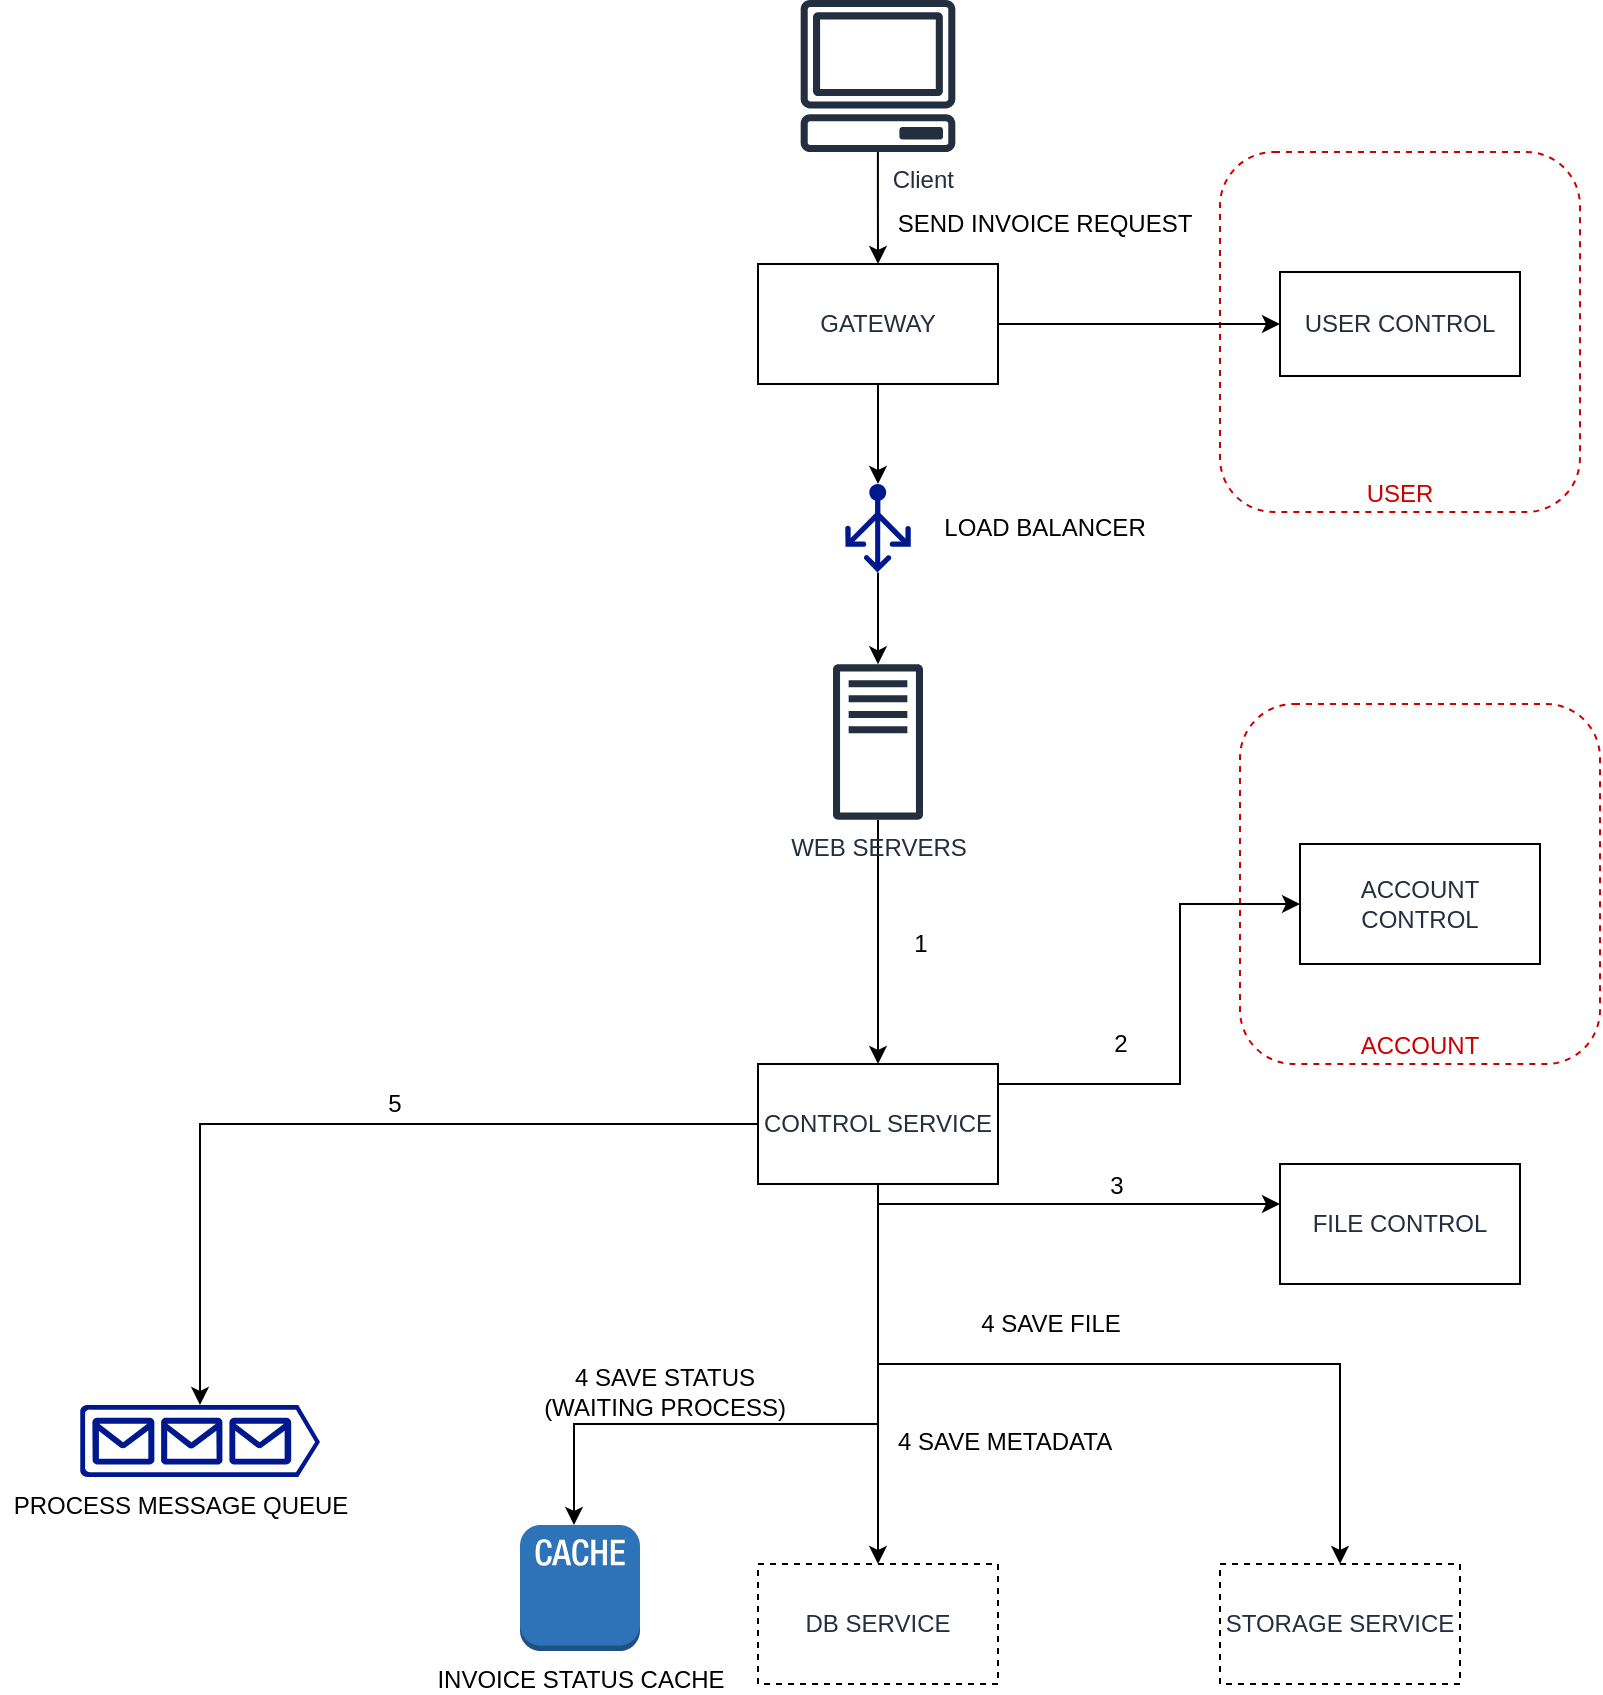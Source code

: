 <mxfile version="14.8.5" type="device"><diagram id="HmfbjTcSVrsu-pOPq0Ie" name="Page-1"><mxGraphModel dx="359" dy="632" grid="1" gridSize="10" guides="1" tooltips="1" connect="1" arrows="1" fold="1" page="1" pageScale="1" pageWidth="850" pageHeight="1100" math="0" shadow="0"><root><mxCell id="0"/><mxCell id="1" parent="0"/><mxCell id="KCQRLW91igwachDJutya-138" value="ACCOUNT" style="rounded=1;whiteSpace=wrap;html=1;fillColor=#ffffff;verticalAlign=bottom;dashed=1;strokeColor=#CC0000;fontColor=#CC0000;" parent="1" vertex="1"><mxGeometry x="1473" y="380" width="180" height="180" as="geometry"/></mxCell><mxCell id="KCQRLW91igwachDJutya-137" value="USER" style="rounded=1;whiteSpace=wrap;html=1;fillColor=#ffffff;verticalAlign=bottom;dashed=1;strokeColor=#CC0000;fontColor=#CC0000;" parent="1" vertex="1"><mxGeometry x="1463" y="104" width="180" height="180" as="geometry"/></mxCell><mxCell id="KCQRLW91igwachDJutya-81" value="" style="edgeStyle=orthogonalEdgeStyle;rounded=0;orthogonalLoop=1;jettySize=auto;html=1;" parent="1" source="KCQRLW91igwachDJutya-82" target="KCQRLW91igwachDJutya-94" edge="1"><mxGeometry relative="1" as="geometry"/></mxCell><mxCell id="KCQRLW91igwachDJutya-82" value="WEB SERVERS" style="outlineConnect=0;fontColor=#232F3E;gradientColor=none;fillColor=#232F3E;strokeColor=none;dashed=0;verticalLabelPosition=bottom;verticalAlign=top;align=center;html=1;fontSize=12;fontStyle=0;aspect=fixed;pointerEvents=1;shape=mxgraph.aws4.traditional_server;" parent="1" vertex="1"><mxGeometry x="1269.5" y="360" width="45" height="78" as="geometry"/></mxCell><mxCell id="KCQRLW91igwachDJutya-83" value="" style="edgeStyle=orthogonalEdgeStyle;rounded=0;orthogonalLoop=1;jettySize=auto;html=1;" parent="1" source="KCQRLW91igwachDJutya-84" target="KCQRLW91igwachDJutya-86" edge="1"><mxGeometry relative="1" as="geometry"/></mxCell><mxCell id="KCQRLW91igwachDJutya-84" value="Client" style="outlineConnect=0;fontColor=#232F3E;gradientColor=none;fillColor=#232F3E;strokeColor=none;dashed=0;verticalLabelPosition=bottom;verticalAlign=top;align=right;html=1;fontSize=12;fontStyle=0;aspect=fixed;pointerEvents=1;shape=mxgraph.aws4.client;" parent="1" vertex="1"><mxGeometry x="1253" y="28" width="78" height="76" as="geometry"/></mxCell><mxCell id="KCQRLW91igwachDJutya-116" value="" style="edgeStyle=orthogonalEdgeStyle;rounded=0;orthogonalLoop=1;jettySize=auto;html=1;" parent="1" source="KCQRLW91igwachDJutya-86" target="KCQRLW91igwachDJutya-115" edge="1"><mxGeometry relative="1" as="geometry"/></mxCell><mxCell id="KCQRLW91igwachDJutya-86" value="GATEWAY" style="whiteSpace=wrap;html=1;dashed=0;fontColor=#232F3E;fontStyle=0;verticalAlign=middle;" parent="1" vertex="1"><mxGeometry x="1232" y="160" width="120" height="60" as="geometry"/></mxCell><mxCell id="KCQRLW91igwachDJutya-90" value="" style="edgeStyle=orthogonalEdgeStyle;rounded=0;orthogonalLoop=1;jettySize=auto;html=1;exitX=1;exitY=0.5;exitDx=0;exitDy=0;" parent="1" source="KCQRLW91igwachDJutya-86" target="KCQRLW91igwachDJutya-96" edge="1"><mxGeometry relative="1" as="geometry"/></mxCell><mxCell id="KCQRLW91igwachDJutya-92" value="" style="edgeStyle=orthogonalEdgeStyle;rounded=0;orthogonalLoop=1;jettySize=auto;html=1;entryX=0.5;entryY=0;entryDx=0;entryDy=0;entryPerimeter=0;" parent="1" source="KCQRLW91igwachDJutya-94" target="KCQRLW91igwachDJutya-105" edge="1"><mxGeometry relative="1" as="geometry"><mxPoint x="1173" y="590" as="targetPoint"/></mxGeometry></mxCell><mxCell id="KCQRLW91igwachDJutya-93" style="edgeStyle=orthogonalEdgeStyle;rounded=0;orthogonalLoop=1;jettySize=auto;html=1;entryX=0.5;entryY=0;entryDx=0;entryDy=0;" parent="1" source="KCQRLW91igwachDJutya-94" target="KCQRLW91igwachDJutya-141" edge="1"><mxGeometry relative="1" as="geometry"><mxPoint x="1472.0" y="741.575" as="targetPoint"/><Array as="points"><mxPoint x="1292" y="710"/><mxPoint x="1523" y="710"/></Array></mxGeometry></mxCell><mxCell id="KCQRLW91igwachDJutya-119" value="" style="edgeStyle=orthogonalEdgeStyle;rounded=0;orthogonalLoop=1;jettySize=auto;html=1;" parent="1" source="KCQRLW91igwachDJutya-94" target="KCQRLW91igwachDJutya-98" edge="1"><mxGeometry relative="1" as="geometry"><Array as="points"><mxPoint x="1463" y="630"/><mxPoint x="1463" y="630"/></Array></mxGeometry></mxCell><mxCell id="KCQRLW91igwachDJutya-127" style="edgeStyle=orthogonalEdgeStyle;rounded=0;orthogonalLoop=1;jettySize=auto;html=1;entryX=0.5;entryY=0;entryDx=0;entryDy=0;" parent="1" source="KCQRLW91igwachDJutya-94" target="KCQRLW91igwachDJutya-126" edge="1"><mxGeometry relative="1" as="geometry"/></mxCell><mxCell id="KCQRLW91igwachDJutya-134" value="" style="edgeStyle=orthogonalEdgeStyle;rounded=0;orthogonalLoop=1;jettySize=auto;html=1;" parent="1" source="KCQRLW91igwachDJutya-94" target="KCQRLW91igwachDJutya-133" edge="1"><mxGeometry relative="1" as="geometry"><Array as="points"><mxPoint x="1443" y="570"/><mxPoint x="1443" y="480"/></Array></mxGeometry></mxCell><mxCell id="KCQRLW91igwachDJutya-94" value="CONTROL SERVICE" style="whiteSpace=wrap;html=1;dashed=0;fontColor=#232F3E;fontStyle=0;verticalAlign=middle;" parent="1" vertex="1"><mxGeometry x="1232" y="560" width="120" height="60" as="geometry"/></mxCell><mxCell id="KCQRLW91igwachDJutya-96" value="USER CONTROL " style="whiteSpace=wrap;html=1;dashed=0;fontColor=#232F3E;fontStyle=0;verticalAlign=middle;" parent="1" vertex="1"><mxGeometry x="1493" y="164" width="120" height="52" as="geometry"/></mxCell><mxCell id="KCQRLW91igwachDJutya-98" value="FILE CONTROL " style="whiteSpace=wrap;html=1;dashed=0;fontColor=#232F3E;fontStyle=0;verticalAlign=middle;" parent="1" vertex="1"><mxGeometry x="1493" y="610" width="120" height="60" as="geometry"/></mxCell><mxCell id="KCQRLW91igwachDJutya-101" value="SEND INVOICE REQUEST" style="text;html=1;align=center;verticalAlign=middle;resizable=0;points=[];autosize=1;strokeColor=none;" parent="1" vertex="1"><mxGeometry x="1294.5" y="130" width="160" height="20" as="geometry"/></mxCell><mxCell id="KCQRLW91igwachDJutya-103" style="edgeStyle=orthogonalEdgeStyle;rounded=0;orthogonalLoop=1;jettySize=auto;html=1;exitX=0.5;exitY=1;exitDx=0;exitDy=0;" parent="1" source="KCQRLW91igwachDJutya-94" target="KCQRLW91igwachDJutya-106" edge="1"><mxGeometry relative="1" as="geometry"><mxPoint x="1290" y="730" as="sourcePoint"/><Array as="points"><mxPoint x="1292" y="740"/><mxPoint x="1140" y="740"/></Array></mxGeometry></mxCell><mxCell id="KCQRLW91igwachDJutya-105" value="" style="aspect=fixed;pointerEvents=1;shadow=0;dashed=0;html=1;strokeColor=none;labelPosition=center;verticalLabelPosition=bottom;verticalAlign=top;align=center;fillColor=#00188D;shape=mxgraph.azure.queue_generic" parent="1" vertex="1"><mxGeometry x="893" y="730.5" width="120" height="36" as="geometry"/></mxCell><mxCell id="KCQRLW91igwachDJutya-106" value="INVOICE STATUS CACHE" style="outlineConnect=0;dashed=0;verticalLabelPosition=bottom;verticalAlign=top;align=center;html=1;shape=mxgraph.aws3.cache_node;fillColor=#2E73B8;gradientColor=none;strokeColor=#000000;" parent="1" vertex="1"><mxGeometry x="1113" y="790.5" width="60" height="63" as="geometry"/></mxCell><mxCell id="KCQRLW91igwachDJutya-107" value="PROCESS MESSAGE QUEUE" style="text;html=1;align=center;verticalAlign=middle;resizable=0;points=[];autosize=1;strokeColor=none;" parent="1" vertex="1"><mxGeometry x="853" y="770.5" width="180" height="20" as="geometry"/></mxCell><mxCell id="KCQRLW91igwachDJutya-111" value="4 SAVE FILE" style="text;html=1;align=center;verticalAlign=middle;resizable=0;points=[];autosize=1;strokeColor=none;" parent="1" vertex="1"><mxGeometry x="1333" y="680" width="90" height="20" as="geometry"/></mxCell><mxCell id="KCQRLW91igwachDJutya-117" value="" style="edgeStyle=orthogonalEdgeStyle;rounded=0;orthogonalLoop=1;jettySize=auto;html=1;" parent="1" source="KCQRLW91igwachDJutya-115" target="KCQRLW91igwachDJutya-82" edge="1"><mxGeometry relative="1" as="geometry"/></mxCell><mxCell id="KCQRLW91igwachDJutya-115" value="" style="aspect=fixed;pointerEvents=1;shadow=0;dashed=0;html=1;labelPosition=center;verticalLabelPosition=bottom;verticalAlign=top;align=center;fillColor=#00188D;shape=mxgraph.azure.load_balancer_generic;strokeColor=none;" parent="1" vertex="1"><mxGeometry x="1275.62" y="270" width="32.76" height="44.27" as="geometry"/></mxCell><mxCell id="KCQRLW91igwachDJutya-118" value="LOAD BALANCER" style="text;html=1;align=center;verticalAlign=middle;resizable=0;points=[];autosize=1;strokeColor=none;" parent="1" vertex="1"><mxGeometry x="1314.5" y="282.13" width="120" height="20" as="geometry"/></mxCell><mxCell id="KCQRLW91igwachDJutya-120" value="1" style="text;html=1;align=center;verticalAlign=middle;resizable=0;points=[];autosize=1;strokeColor=none;" parent="1" vertex="1"><mxGeometry x="1303" y="490" width="20" height="20" as="geometry"/></mxCell><mxCell id="KCQRLW91igwachDJutya-126" value="DB SERVICE" style="whiteSpace=wrap;html=1;dashed=1;fontColor=#232F3E;fontStyle=0;verticalAlign=middle;" parent="1" vertex="1"><mxGeometry x="1232" y="810" width="120" height="60" as="geometry"/></mxCell><mxCell id="KCQRLW91igwachDJutya-128" value="4 SAVE METADATA" style="text;html=1;align=center;verticalAlign=middle;resizable=0;points=[];autosize=1;strokeColor=none;" parent="1" vertex="1"><mxGeometry x="1294.5" y="738.5" width="120" height="20" as="geometry"/></mxCell><mxCell id="KCQRLW91igwachDJutya-129" value="5" style="text;html=1;align=center;verticalAlign=middle;resizable=0;points=[];autosize=1;strokeColor=none;" parent="1" vertex="1"><mxGeometry x="1040" y="570" width="20" height="20" as="geometry"/></mxCell><mxCell id="KCQRLW91igwachDJutya-133" value="ACCOUNT CONTROL" style="whiteSpace=wrap;html=1;dashed=0;fontColor=#232F3E;fontStyle=0;verticalAlign=middle;" parent="1" vertex="1"><mxGeometry x="1503" y="450" width="120" height="60" as="geometry"/></mxCell><mxCell id="KCQRLW91igwachDJutya-135" value="2" style="text;html=1;align=center;verticalAlign=middle;resizable=0;points=[];autosize=1;strokeColor=none;" parent="1" vertex="1"><mxGeometry x="1403" y="540" width="20" height="20" as="geometry"/></mxCell><mxCell id="KCQRLW91igwachDJutya-136" value="3" style="text;html=1;align=center;verticalAlign=middle;resizable=0;points=[];autosize=1;strokeColor=none;" parent="1" vertex="1"><mxGeometry x="1401" y="611" width="20" height="20" as="geometry"/></mxCell><mxCell id="KCQRLW91igwachDJutya-141" value="STORAGE SERVICE" style="whiteSpace=wrap;html=1;dashed=1;fontColor=#232F3E;fontStyle=0;verticalAlign=middle;" parent="1" vertex="1"><mxGeometry x="1463" y="810" width="120" height="60" as="geometry"/></mxCell><mxCell id="4lAhJqto0tnHX7znm2kQ-1" value="&lt;div&gt;4 SAVE STATUS&lt;br&gt;&lt;/div&gt;&lt;div&gt;(WAITING PROCESS) &lt;/div&gt;" style="text;html=1;align=center;verticalAlign=middle;resizable=0;points=[];autosize=1;strokeColor=none;" vertex="1" parent="1"><mxGeometry x="1115" y="708.5" width="140" height="30" as="geometry"/></mxCell></root></mxGraphModel></diagram></mxfile>